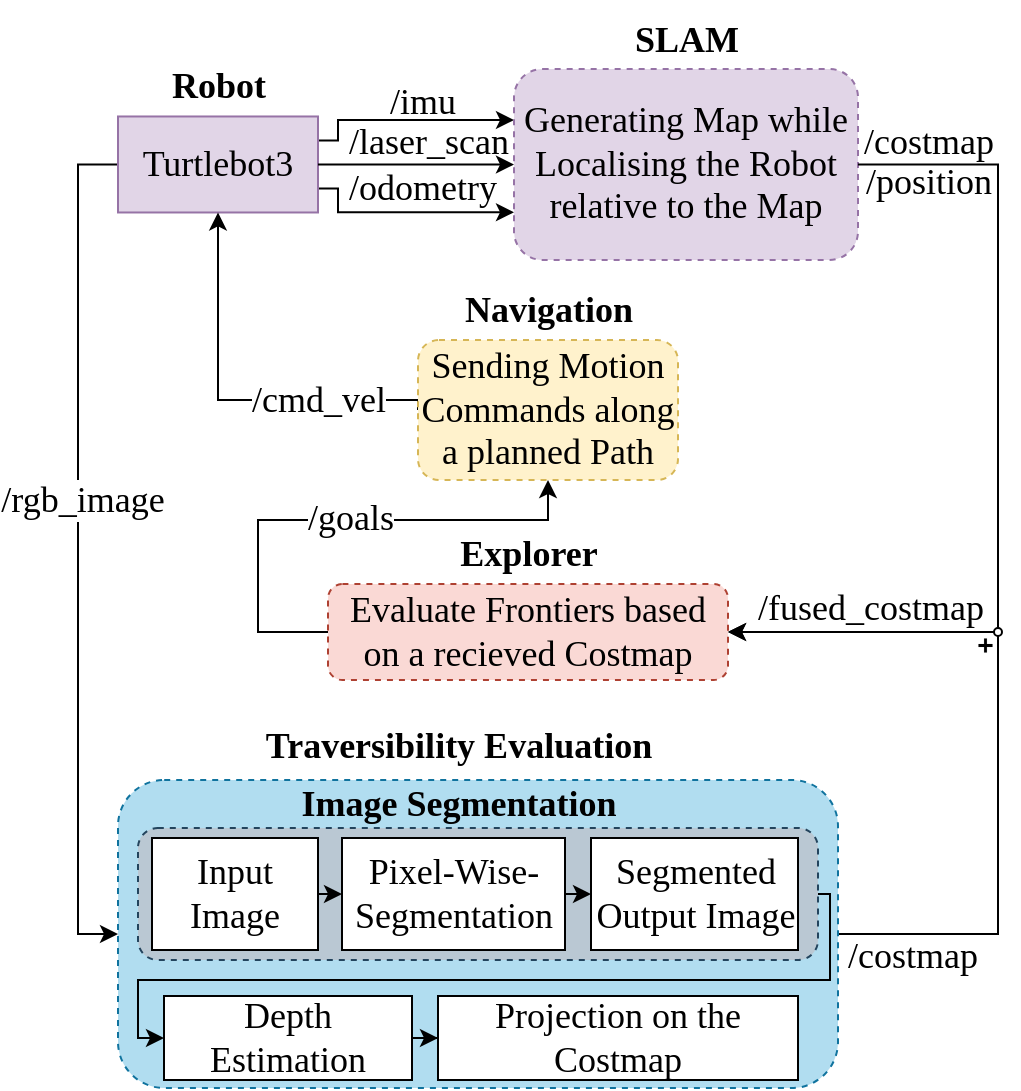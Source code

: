 <mxfile version="24.0.7" type="github">
  <diagram name="Seite-1" id="FtbAKaaol-ACAXjwSM5C">
    <mxGraphModel dx="989" dy="514" grid="1" gridSize="10" guides="1" tooltips="1" connect="1" arrows="1" fold="1" page="1" pageScale="1" pageWidth="827" pageHeight="1169" math="0" shadow="0">
      <root>
        <mxCell id="0" />
        <mxCell id="1" parent="0" />
        <mxCell id="j6koKk-nybVNEdSbmnx0-14" style="edgeStyle=orthogonalEdgeStyle;rounded=0;orthogonalLoop=1;jettySize=auto;html=1;exitX=1;exitY=0.25;exitDx=0;exitDy=0;entryX=0;entryY=0.259;entryDx=0;entryDy=0;fontFamily=Times New Roman;fontSize=16;fontStyle=1;entryPerimeter=0;" edge="1" parent="1" source="nl_c7YcEutgdqIVv1zfj-28" target="nl_c7YcEutgdqIVv1zfj-3">
          <mxGeometry relative="1" as="geometry">
            <Array as="points">
              <mxPoint x="430" y="110" />
              <mxPoint x="430" y="100" />
              <mxPoint x="518" y="100" />
            </Array>
          </mxGeometry>
        </mxCell>
        <mxCell id="j6koKk-nybVNEdSbmnx0-15" style="edgeStyle=orthogonalEdgeStyle;rounded=0;orthogonalLoop=1;jettySize=auto;html=1;exitX=1;exitY=0.75;exitDx=0;exitDy=0;entryX=0;entryY=0.75;entryDx=0;entryDy=0;fontFamily=Times New Roman;fontSize=16;fontStyle=1" edge="1" parent="1" source="nl_c7YcEutgdqIVv1zfj-28" target="nl_c7YcEutgdqIVv1zfj-3">
          <mxGeometry relative="1" as="geometry">
            <Array as="points">
              <mxPoint x="430" y="134" />
              <mxPoint x="430" y="146" />
            </Array>
          </mxGeometry>
        </mxCell>
        <mxCell id="j6koKk-nybVNEdSbmnx0-34" style="edgeStyle=orthogonalEdgeStyle;rounded=0;orthogonalLoop=1;jettySize=auto;html=1;exitX=0;exitY=0.5;exitDx=0;exitDy=0;entryX=0;entryY=0.5;entryDx=0;entryDy=0;fontFamily=Times New Roman;fontSize=16;fontStyle=1" edge="1" parent="1" source="nl_c7YcEutgdqIVv1zfj-28" target="nl_c7YcEutgdqIVv1zfj-6">
          <mxGeometry relative="1" as="geometry" />
        </mxCell>
        <mxCell id="j6koKk-nybVNEdSbmnx0-36" value="&lt;font style=&quot;font-size: 18px;&quot;&gt;/rgb_image&lt;br style=&quot;font-size: 18px;&quot;&gt;&lt;/font&gt;" style="edgeLabel;html=1;align=center;verticalAlign=middle;resizable=0;points=[];fontFamily=Times New Roman;fontSize=18;fontStyle=0" vertex="1" connectable="0" parent="j6koKk-nybVNEdSbmnx0-34">
          <mxGeometry x="-0.102" y="2" relative="1" as="geometry">
            <mxPoint y="-3" as="offset" />
          </mxGeometry>
        </mxCell>
        <mxCell id="nl_c7YcEutgdqIVv1zfj-28" value="Turtlebot3" style="whiteSpace=wrap;html=1;container=0;fillColor=#e1d5e7;strokeColor=#9673a6;fontSize=18;fontFamily=Times New Roman;fontStyle=0" parent="1" vertex="1">
          <mxGeometry x="320" y="98.24" width="100" height="48" as="geometry" />
        </mxCell>
        <mxCell id="nl_c7YcEutgdqIVv1zfj-40" value="&lt;font style=&quot;font-size: 18px;&quot;&gt;/odometry&lt;/font&gt;" style="edgeLabel;html=1;align=center;verticalAlign=middle;resizable=0;points=[];container=0;fontSize=18;fontFamily=Times New Roman;labelBackgroundColor=none;fontStyle=0" parent="1" vertex="1" connectable="0">
          <mxGeometry x="472" y="134" as="geometry" />
        </mxCell>
        <mxCell id="nl_c7YcEutgdqIVv1zfj-51" value="/laser_scan" style="text;html=1;align=center;verticalAlign=middle;resizable=0;points=[];autosize=1;strokeColor=none;fillColor=none;container=0;fontSize=18;fontFamily=Times New Roman;fontStyle=0" parent="1" vertex="1">
          <mxGeometry x="425" y="91" width="100" height="40" as="geometry" />
        </mxCell>
        <mxCell id="nl_c7YcEutgdqIVv1zfj-52" value="/imu" style="text;html=1;align=center;verticalAlign=middle;resizable=0;points=[];autosize=1;strokeColor=none;fillColor=none;container=0;fontSize=18;fontFamily=Times New Roman;fontStyle=0" parent="1" vertex="1">
          <mxGeometry x="442" y="71" width="60" height="40" as="geometry" />
        </mxCell>
        <mxCell id="nl_c7YcEutgdqIVv1zfj-11" value="Navigation" style="text;html=1;align=center;verticalAlign=middle;resizable=0;points=[];autosize=1;strokeColor=none;fillColor=none;container=0;fontSize=18;fontFamily=Times New Roman;fontStyle=1" parent="1" vertex="1">
          <mxGeometry x="485.003" y="175" width="100" height="40" as="geometry" />
        </mxCell>
        <mxCell id="nl_c7YcEutgdqIVv1zfj-3" value="Generating Map while Localising the Robot relative to the Map" style="rounded=1;whiteSpace=wrap;html=1;dashed=1;container=0;fillColor=#e1d5e7;strokeColor=#9673a6;fontSize=18;fontFamily=Times New Roman;fontStyle=0" parent="1" vertex="1">
          <mxGeometry x="518" y="74.49" width="172" height="95.51" as="geometry" />
        </mxCell>
        <mxCell id="nl_c7YcEutgdqIVv1zfj-63" style="edgeStyle=orthogonalEdgeStyle;rounded=0;orthogonalLoop=1;jettySize=auto;html=1;entryX=1;entryY=0.5;entryDx=0;entryDy=0;exitX=1;exitY=0.5;exitDx=0;exitDy=0;fontSize=16;fontFamily=Times New Roman;fontStyle=1" parent="1" source="nl_c7YcEutgdqIVv1zfj-3" target="nl_c7YcEutgdqIVv1zfj-8" edge="1">
          <mxGeometry relative="1" as="geometry">
            <Array as="points">
              <mxPoint x="760" y="122" />
              <mxPoint x="760" y="356" />
            </Array>
          </mxGeometry>
        </mxCell>
        <mxCell id="j6koKk-nybVNEdSbmnx0-7" style="edgeStyle=orthogonalEdgeStyle;rounded=0;orthogonalLoop=1;jettySize=auto;html=1;entryX=0.5;entryY=1;entryDx=0;entryDy=0;exitX=0;exitY=0.5;exitDx=0;exitDy=0;fontFamily=Times New Roman;fontSize=16;fontStyle=1" edge="1" parent="1" source="nl_c7YcEutgdqIVv1zfj-10" target="nl_c7YcEutgdqIVv1zfj-28">
          <mxGeometry relative="1" as="geometry">
            <Array as="points">
              <mxPoint x="370" y="240" />
            </Array>
          </mxGeometry>
        </mxCell>
        <mxCell id="j6koKk-nybVNEdSbmnx0-8" value="&lt;font style=&quot;font-size: 18px;&quot;&gt;/cmd_vel&lt;/font&gt;" style="edgeLabel;html=1;align=center;verticalAlign=middle;resizable=0;points=[];fontFamily=Times New Roman;fontSize=18;fontStyle=0" vertex="1" connectable="0" parent="j6koKk-nybVNEdSbmnx0-7">
          <mxGeometry x="0.186" relative="1" as="geometry">
            <mxPoint x="50" y="13" as="offset" />
          </mxGeometry>
        </mxCell>
        <mxCell id="nl_c7YcEutgdqIVv1zfj-10" value="Sending Motion Commands along a planned Path" style="rounded=1;whiteSpace=wrap;html=1;dashed=1;container=0;fillColor=#fff2cc;strokeColor=#d6b656;fontSize=18;fontFamily=Times New Roman;fontStyle=0" parent="1" vertex="1">
          <mxGeometry x="470" y="210" width="130" height="70" as="geometry" />
        </mxCell>
        <mxCell id="nl_c7YcEutgdqIVv1zfj-4" value="SLAM" style="text;html=1;align=center;verticalAlign=middle;resizable=0;points=[];autosize=1;strokeColor=none;fillColor=none;container=0;fontSize=18;fontFamily=Times New Roman;fontStyle=1" parent="1" vertex="1">
          <mxGeometry x="569.004" y="40" width="70" height="40" as="geometry" />
        </mxCell>
        <mxCell id="nl_c7YcEutgdqIVv1zfj-8" value="Evaluate Frontiers based on a recieved Costmap" style="rounded=1;whiteSpace=wrap;html=1;dashed=1;container=0;fillColor=#fad9d5;strokeColor=#ae4132;fontSize=18;fontFamily=Times New Roman;fontStyle=0" parent="1" vertex="1">
          <mxGeometry x="425" y="332" width="200" height="48" as="geometry" />
        </mxCell>
        <mxCell id="nl_c7YcEutgdqIVv1zfj-9" value="Explorer" style="text;html=1;align=center;verticalAlign=middle;resizable=0;points=[];autosize=1;strokeColor=none;fillColor=none;container=0;fontSize=18;fontFamily=Times New Roman;fontStyle=1" parent="1" vertex="1">
          <mxGeometry x="480" y="297" width="90" height="40" as="geometry" />
        </mxCell>
        <mxCell id="nl_c7YcEutgdqIVv1zfj-64" value="/fused_costmap" style="text;html=1;align=center;verticalAlign=middle;resizable=0;points=[];autosize=1;strokeColor=none;fillColor=none;rotation=0;container=0;fontSize=18;fontFamily=Times New Roman;fontStyle=0" parent="1" vertex="1">
          <mxGeometry x="626" y="324" width="140" height="40" as="geometry" />
        </mxCell>
        <mxCell id="nl_c7YcEutgdqIVv1zfj-68" value="/position" style="text;html=1;align=center;verticalAlign=middle;resizable=0;points=[];autosize=1;strokeColor=none;fillColor=none;container=0;fontSize=18;fontFamily=Times New Roman;fontStyle=0" parent="1" vertex="1">
          <mxGeometry x="680" y="111" width="90" height="40" as="geometry" />
        </mxCell>
        <mxCell id="nl_c7YcEutgdqIVv1zfj-82" value="/costmap" style="text;html=1;align=center;verticalAlign=middle;resizable=0;points=[];autosize=1;strokeColor=none;fillColor=none;fontSize=18;fontFamily=Times New Roman;fontStyle=0" parent="1" vertex="1">
          <mxGeometry x="680" y="91" width="90" height="40" as="geometry" />
        </mxCell>
        <mxCell id="nl_c7YcEutgdqIVv1zfj-83" value="/costmap" style="text;html=1;align=center;verticalAlign=middle;resizable=0;points=[];autosize=1;strokeColor=none;fillColor=none;fontSize=18;fontFamily=Times New Roman;fontStyle=0" parent="1" vertex="1">
          <mxGeometry x="672" y="498" width="90" height="40" as="geometry" />
        </mxCell>
        <mxCell id="nl_c7YcEutgdqIVv1zfj-76" style="edgeStyle=orthogonalEdgeStyle;rounded=0;orthogonalLoop=1;jettySize=auto;html=1;exitX=0;exitY=0.5;exitDx=0;exitDy=0;entryX=0;entryY=0.5;entryDx=0;entryDy=0;fontSize=16;fontFamily=Times New Roman;fontStyle=1" parent="1" source="nl_c7YcEutgdqIVv1zfj-6" target="nl_c7YcEutgdqIVv1zfj-12" edge="1">
          <mxGeometry relative="1" as="geometry" />
        </mxCell>
        <mxCell id="nl_c7YcEutgdqIVv1zfj-78" style="edgeStyle=orthogonalEdgeStyle;rounded=0;orthogonalLoop=1;jettySize=auto;html=1;exitX=0;exitY=0.5;exitDx=0;exitDy=0;entryX=0;entryY=0.5;entryDx=0;entryDy=0;fontSize=16;fontFamily=Times New Roman;fontStyle=1" parent="1" source="nl_c7YcEutgdqIVv1zfj-6" target="nl_c7YcEutgdqIVv1zfj-12" edge="1">
          <mxGeometry relative="1" as="geometry" />
        </mxCell>
        <mxCell id="j6koKk-nybVNEdSbmnx0-39" style="edgeStyle=orthogonalEdgeStyle;rounded=0;orthogonalLoop=1;jettySize=auto;html=1;exitX=1;exitY=0.5;exitDx=0;exitDy=0;entryX=1;entryY=0.5;entryDx=0;entryDy=0;" edge="1" parent="1" source="nl_c7YcEutgdqIVv1zfj-6" target="nl_c7YcEutgdqIVv1zfj-8">
          <mxGeometry relative="1" as="geometry">
            <Array as="points">
              <mxPoint x="760" y="507" />
              <mxPoint x="760" y="356" />
            </Array>
          </mxGeometry>
        </mxCell>
        <mxCell id="nl_c7YcEutgdqIVv1zfj-6" value="" style="rounded=1;whiteSpace=wrap;html=1;dashed=1;fillColor=#b1ddf0;strokeColor=#10739e;fontSize=16;fontFamily=Times New Roman;fontStyle=1" parent="1" vertex="1">
          <mxGeometry x="320" y="430" width="360" height="154" as="geometry" />
        </mxCell>
        <mxCell id="j6koKk-nybVNEdSbmnx0-27" style="edgeStyle=orthogonalEdgeStyle;rounded=0;orthogonalLoop=1;jettySize=auto;html=1;exitX=1;exitY=0.5;exitDx=0;exitDy=0;entryX=0;entryY=0.5;entryDx=0;entryDy=0;fontFamily=Times New Roman;fontSize=16;fontStyle=1" edge="1" parent="1" source="nl_c7YcEutgdqIVv1zfj-15" target="nl_c7YcEutgdqIVv1zfj-21">
          <mxGeometry relative="1" as="geometry">
            <Array as="points">
              <mxPoint x="676" y="487" />
              <mxPoint x="676" y="530" />
              <mxPoint x="330" y="530" />
              <mxPoint x="330" y="559" />
            </Array>
          </mxGeometry>
        </mxCell>
        <mxCell id="nl_c7YcEutgdqIVv1zfj-15" value="" style="rounded=1;whiteSpace=wrap;html=1;dashed=1;fillColor=#bac8d3;strokeColor=#23445d;fontSize=16;fontFamily=Times New Roman;fontStyle=1" parent="1" vertex="1">
          <mxGeometry x="330" y="454" width="340" height="66" as="geometry" />
        </mxCell>
        <mxCell id="nl_c7YcEutgdqIVv1zfj-7" value="Traversibility Evaluation" style="text;html=1;align=center;verticalAlign=middle;resizable=0;points=[];autosize=1;strokeColor=none;fillColor=none;fontSize=18;fontFamily=Times New Roman;fontStyle=1" parent="1" vertex="1">
          <mxGeometry x="390" y="393" width="200" height="40" as="geometry" />
        </mxCell>
        <mxCell id="j6koKk-nybVNEdSbmnx0-32" style="edgeStyle=orthogonalEdgeStyle;rounded=0;orthogonalLoop=1;jettySize=auto;html=1;exitX=1;exitY=0.5;exitDx=0;exitDy=0;entryX=0;entryY=0.5;entryDx=0;entryDy=0;fontFamily=Times New Roman;fontSize=16;fontStyle=1" edge="1" parent="1" source="nl_c7YcEutgdqIVv1zfj-12" target="nl_c7YcEutgdqIVv1zfj-13">
          <mxGeometry relative="1" as="geometry" />
        </mxCell>
        <mxCell id="nl_c7YcEutgdqIVv1zfj-12" value="Input Image" style="rounded=0;whiteSpace=wrap;html=1;fontSize=18;fontFamily=Times New Roman;fontStyle=0" parent="1" vertex="1">
          <mxGeometry x="337" y="459" width="83" height="56" as="geometry" />
        </mxCell>
        <mxCell id="j6koKk-nybVNEdSbmnx0-33" style="edgeStyle=orthogonalEdgeStyle;rounded=0;orthogonalLoop=1;jettySize=auto;html=1;exitX=1;exitY=0.5;exitDx=0;exitDy=0;entryX=0;entryY=0.5;entryDx=0;entryDy=0;fontFamily=Times New Roman;fontSize=16;fontStyle=1" edge="1" parent="1" source="nl_c7YcEutgdqIVv1zfj-13" target="nl_c7YcEutgdqIVv1zfj-19">
          <mxGeometry relative="1" as="geometry" />
        </mxCell>
        <mxCell id="nl_c7YcEutgdqIVv1zfj-13" value="Pixel-Wise-Segmentation" style="rounded=0;whiteSpace=wrap;html=1;fontSize=18;fontFamily=Times New Roman;fontStyle=0" parent="1" vertex="1">
          <mxGeometry x="432" y="459" width="111.5" height="56" as="geometry" />
        </mxCell>
        <mxCell id="nl_c7YcEutgdqIVv1zfj-18" value="Image Segmentation" style="text;html=1;align=center;verticalAlign=middle;resizable=0;points=[];autosize=1;strokeColor=none;fillColor=none;fontSize=18;fontFamily=Times New Roman;fontStyle=1" parent="1" vertex="1">
          <mxGeometry x="405" y="422" width="170" height="40" as="geometry" />
        </mxCell>
        <mxCell id="nl_c7YcEutgdqIVv1zfj-19" value="Segmented Output Image" style="rounded=0;whiteSpace=wrap;html=1;fontSize=18;fontFamily=Times New Roman;fontStyle=0" parent="1" vertex="1">
          <mxGeometry x="556.5" y="459" width="103.5" height="56" as="geometry" />
        </mxCell>
        <mxCell id="nl_c7YcEutgdqIVv1zfj-27" value="" style="edgeStyle=orthogonalEdgeStyle;rounded=0;orthogonalLoop=1;jettySize=auto;html=1;fontSize=16;fontFamily=Times New Roman;fontStyle=1" parent="1" source="nl_c7YcEutgdqIVv1zfj-21" target="nl_c7YcEutgdqIVv1zfj-26" edge="1">
          <mxGeometry relative="1" as="geometry" />
        </mxCell>
        <mxCell id="nl_c7YcEutgdqIVv1zfj-21" value="Depth Estimation" style="rounded=0;whiteSpace=wrap;html=1;fontSize=18;fontFamily=Times New Roman;fontStyle=0" parent="1" vertex="1">
          <mxGeometry x="343" y="538" width="124" height="42" as="geometry" />
        </mxCell>
        <mxCell id="nl_c7YcEutgdqIVv1zfj-26" value="Projection on the Costmap" style="rounded=0;whiteSpace=wrap;html=1;fontSize=18;fontFamily=Times New Roman;fontStyle=0" parent="1" vertex="1">
          <mxGeometry x="480" y="538" width="180" height="42" as="geometry" />
        </mxCell>
        <mxCell id="nl_c7YcEutgdqIVv1zfj-86" value="" style="shape=cross;whiteSpace=wrap;html=1;fillColor=#000000;strokeWidth=0;fontFamily=Times New Roman;fontSize=16;fontStyle=1" parent="1" vertex="1">
          <mxGeometry x="750" y="359" width="7" height="7" as="geometry" />
        </mxCell>
        <mxCell id="nl_c7YcEutgdqIVv1zfj-87" value="" style="ellipse;whiteSpace=wrap;html=1;aspect=fixed;fontFamily=Times New Roman;fontSize=16;fontStyle=1" parent="1" vertex="1">
          <mxGeometry x="758" y="354" width="4" height="4" as="geometry" />
        </mxCell>
        <mxCell id="j6koKk-nybVNEdSbmnx0-9" style="edgeStyle=orthogonalEdgeStyle;rounded=0;orthogonalLoop=1;jettySize=auto;html=1;exitX=1;exitY=0.5;exitDx=0;exitDy=0;entryX=0;entryY=0.5;entryDx=0;entryDy=0;fontFamily=Times New Roman;fontSize=16;fontStyle=1" edge="1" parent="1" source="nl_c7YcEutgdqIVv1zfj-28" target="nl_c7YcEutgdqIVv1zfj-3">
          <mxGeometry relative="1" as="geometry" />
        </mxCell>
        <mxCell id="j6koKk-nybVNEdSbmnx0-19" value="" style="edgeStyle=orthogonalEdgeStyle;rounded=0;orthogonalLoop=1;jettySize=auto;html=1;exitX=0;exitY=0.5;exitDx=0;exitDy=0;entryX=0.5;entryY=1;entryDx=0;entryDy=0;fontFamily=Times New Roman;fontSize=16;fontStyle=1" edge="1" parent="1" source="nl_c7YcEutgdqIVv1zfj-8" target="nl_c7YcEutgdqIVv1zfj-10">
          <mxGeometry relative="1" as="geometry">
            <mxPoint x="570.0" y="240" as="sourcePoint" />
            <Array as="points">
              <mxPoint x="390" y="356" />
              <mxPoint x="390" y="300" />
              <mxPoint x="535" y="300" />
            </Array>
          </mxGeometry>
        </mxCell>
        <mxCell id="j6koKk-nybVNEdSbmnx0-26" value="&lt;font style=&quot;font-size: 18px;&quot;&gt;/&lt;font style=&quot;font-size: 18px;&quot;&gt;goals&lt;/font&gt;&lt;/font&gt;" style="edgeLabel;html=1;align=center;verticalAlign=middle;resizable=0;points=[];fontFamily=Times New Roman;fontSize=18;fontStyle=0" vertex="1" connectable="0" parent="j6koKk-nybVNEdSbmnx0-19">
          <mxGeometry x="0.135" y="1" relative="1" as="geometry">
            <mxPoint x="-9" as="offset" />
          </mxGeometry>
        </mxCell>
        <mxCell id="j6koKk-nybVNEdSbmnx0-37" value="&lt;div style=&quot;font-size: 18px;&quot;&gt;Robot&lt;/div&gt;" style="text;html=1;align=center;verticalAlign=middle;resizable=0;points=[];autosize=1;strokeColor=none;fillColor=none;fontFamily=Times New Roman;fontSize=18;fontStyle=1" vertex="1" parent="1">
          <mxGeometry x="335" y="63.24" width="70" height="40" as="geometry" />
        </mxCell>
      </root>
    </mxGraphModel>
  </diagram>
</mxfile>
